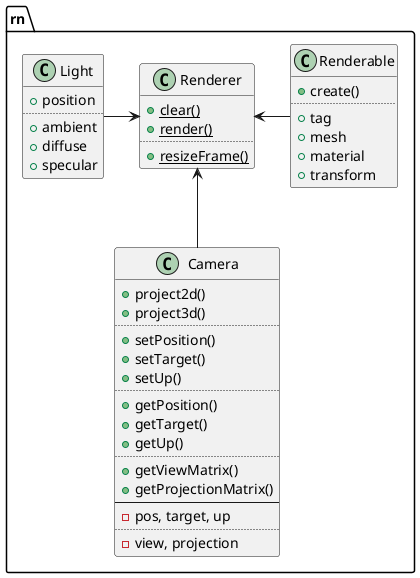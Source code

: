 @startuml
set separator ::

class rn::Renderable {
	+create()
	..
	+tag
	+mesh
	+material
	+transform
}

class rn::Camera {
	+project2d()
	+project3d()
	..
	+setPosition()
	+setTarget()
	+setUp()
	..
	+getPosition()
	+getTarget()
	+getUp()
	..
	+getViewMatrix()
	+getProjectionMatrix()
	--
	-pos, target, up
	..
	-view, projection
}

class rn::Light {
	+position
	..
	+ambient
	+diffuse
	+specular
}
hide Light methods

class rn::Renderer {
	{static} +clear()
	{static} +render()
	..
	{static} +resizeFrame()
}
hide Renderer fields

Renderer <-down- Camera
Renderer <-right- Renderable
Renderer <-left- Light

@enduml
